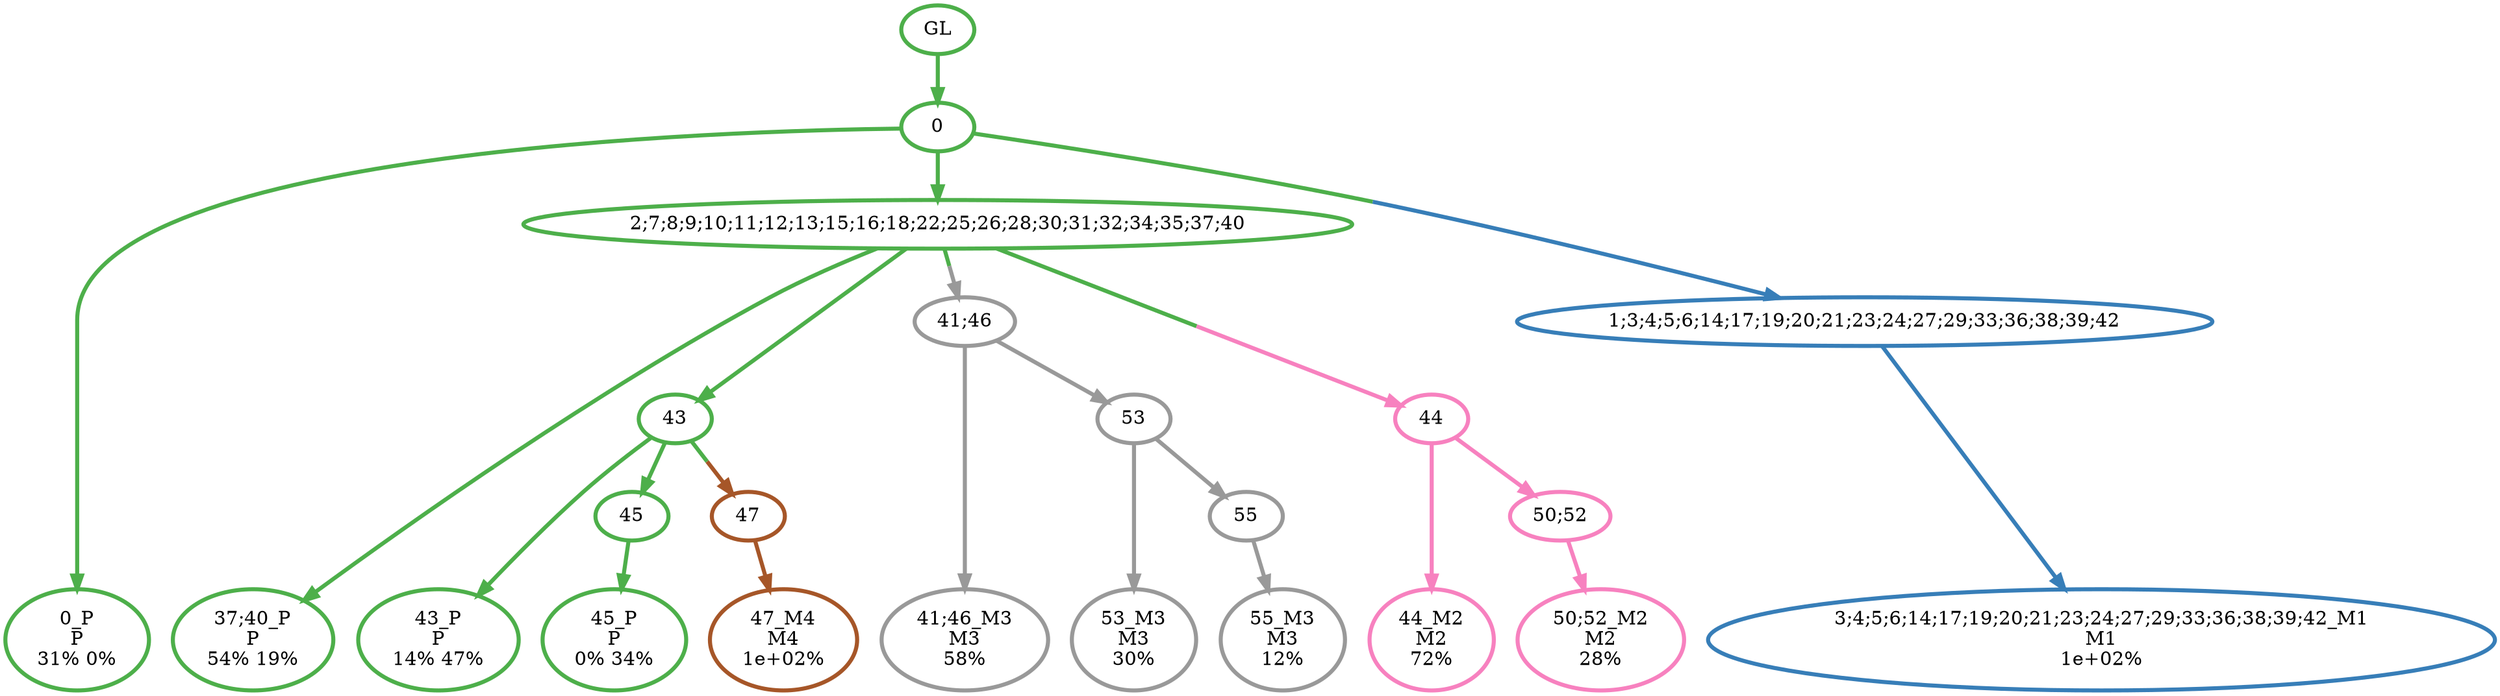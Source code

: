 digraph T {
	{
		rank=same
		20 [penwidth=3,colorscheme=set19,color=3,label="0_P\nP\n31% 0%"]
		18 [penwidth=3,colorscheme=set19,color=3,label="37;40_P\nP\n54% 19%"]
		16 [penwidth=3,colorscheme=set19,color=3,label="43_P\nP\n14% 47%"]
		14 [penwidth=3,colorscheme=set19,color=3,label="45_P\nP\n0% 34%"]
		13 [penwidth=3,colorscheme=set19,color=2,label="3;4;5;6;14;17;19;20;21;23;24;27;29;33;36;38;39;42_M1\nM1\n1e+02%"]
		12 [penwidth=3,colorscheme=set19,color=8,label="44_M2\nM2\n72%"]
		10 [penwidth=3,colorscheme=set19,color=8,label="50;52_M2\nM2\n28%"]
		9 [penwidth=3,colorscheme=set19,color=9,label="41;46_M3\nM3\n58%"]
		7 [penwidth=3,colorscheme=set19,color=9,label="53_M3\nM3\n30%"]
		5 [penwidth=3,colorscheme=set19,color=9,label="55_M3\nM3\n12%"]
		4 [penwidth=3,colorscheme=set19,color=7,label="47_M4\nM4\n1e+02%"]
	}
	22 [penwidth=3,colorscheme=set19,color=3,label="GL"]
	21 [penwidth=3,colorscheme=set19,color=3,label="0"]
	19 [penwidth=3,colorscheme=set19,color=3,label="2;7;8;9;10;11;12;13;15;16;18;22;25;26;28;30;31;32;34;35;37;40"]
	17 [penwidth=3,colorscheme=set19,color=3,label="43"]
	15 [penwidth=3,colorscheme=set19,color=3,label="45"]
	11 [penwidth=3,colorscheme=set19,color=8,label="50;52"]
	8 [penwidth=3,colorscheme=set19,color=9,label="53"]
	6 [penwidth=3,colorscheme=set19,color=9,label="55"]
	3 [penwidth=3,colorscheme=set19,color=7,label="47"]
	2 [penwidth=3,colorscheme=set19,color=9,label="41;46"]
	1 [penwidth=3,colorscheme=set19,color=8,label="44"]
	0 [penwidth=3,colorscheme=set19,color=2,label="1;3;4;5;6;14;17;19;20;21;23;24;27;29;33;36;38;39;42"]
	22 -> 21 [penwidth=3,colorscheme=set19,color=3]
	21 -> 20 [penwidth=3,colorscheme=set19,color=3]
	21 -> 19 [penwidth=3,colorscheme=set19,color=3]
	21 -> 0 [penwidth=3,colorscheme=set19,color="3;0.5:2"]
	19 -> 18 [penwidth=3,colorscheme=set19,color=3]
	19 -> 17 [penwidth=3,colorscheme=set19,color=3]
	19 -> 2 [penwidth=3,colorscheme=set19,color="3;0.5:9"]
	19 -> 1 [penwidth=3,colorscheme=set19,color="3;0.5:8"]
	17 -> 16 [penwidth=3,colorscheme=set19,color=3]
	17 -> 15 [penwidth=3,colorscheme=set19,color=3]
	17 -> 3 [penwidth=3,colorscheme=set19,color="3;0.5:7"]
	15 -> 14 [penwidth=3,colorscheme=set19,color=3]
	11 -> 10 [penwidth=3,colorscheme=set19,color=8]
	8 -> 7 [penwidth=3,colorscheme=set19,color=9]
	8 -> 6 [penwidth=3,colorscheme=set19,color=9]
	6 -> 5 [penwidth=3,colorscheme=set19,color=9]
	3 -> 4 [penwidth=3,colorscheme=set19,color=7]
	2 -> 9 [penwidth=3,colorscheme=set19,color=9]
	2 -> 8 [penwidth=3,colorscheme=set19,color=9]
	1 -> 12 [penwidth=3,colorscheme=set19,color=8]
	1 -> 11 [penwidth=3,colorscheme=set19,color=8]
	0 -> 13 [penwidth=3,colorscheme=set19,color=2]
}
